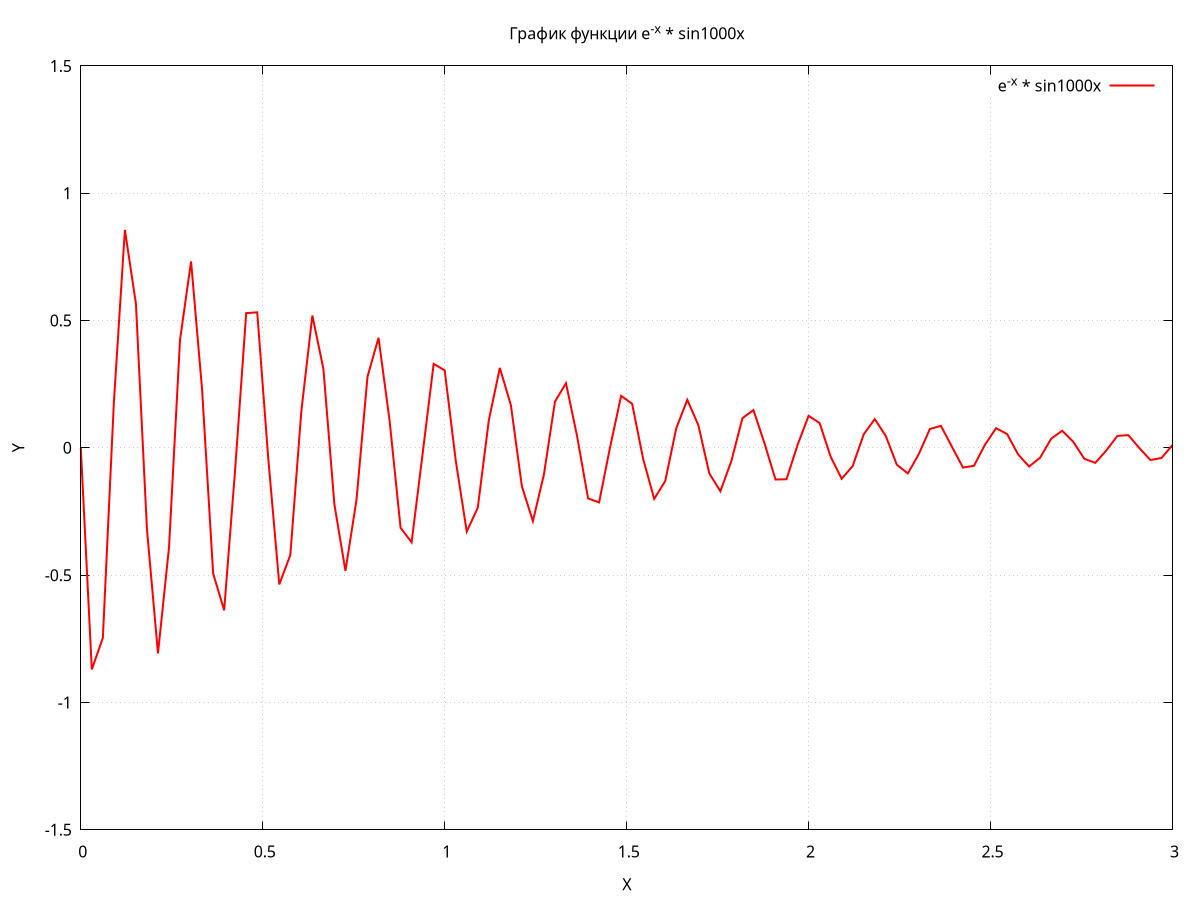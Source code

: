set title "График функции e^{-x} * sin{1000x}"
set xlabel "X"
set ylabel "Y"
set xrange [0:3]
set yrange [-1.5:1.5]
set grid
set key top right
plot exp(-x) * sin(1000 * x) with lines lw 2 lc rgb "red" title "e^{-x} * sin{1000x}"
set terminal pngcairo size 800,600
set output "7.png"
replot
set output